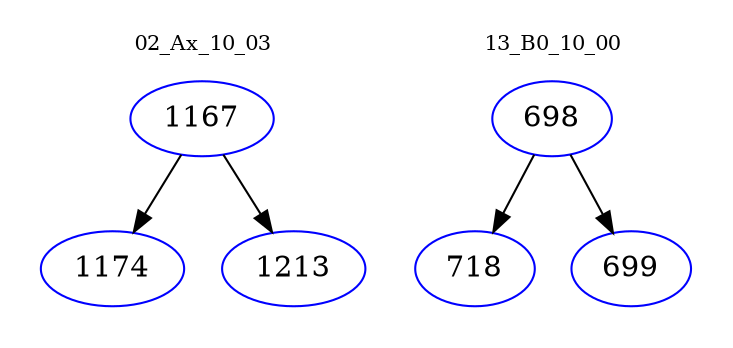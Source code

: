 digraph{
subgraph cluster_0 {
color = white
label = "02_Ax_10_03";
fontsize=10;
T0_1167 [label="1167", color="blue"]
T0_1167 -> T0_1174 [color="black"]
T0_1174 [label="1174", color="blue"]
T0_1167 -> T0_1213 [color="black"]
T0_1213 [label="1213", color="blue"]
}
subgraph cluster_1 {
color = white
label = "13_B0_10_00";
fontsize=10;
T1_698 [label="698", color="blue"]
T1_698 -> T1_718 [color="black"]
T1_718 [label="718", color="blue"]
T1_698 -> T1_699 [color="black"]
T1_699 [label="699", color="blue"]
}
}
